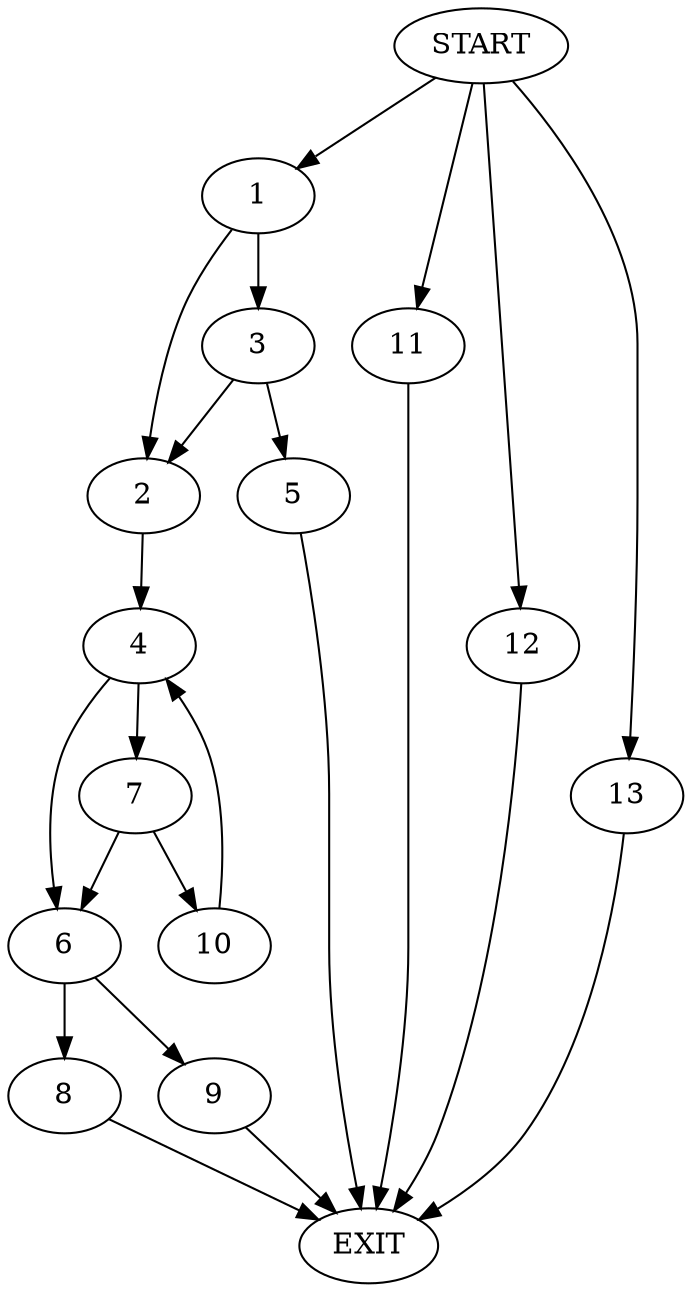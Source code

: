 digraph {
0 [label="START"]
14 [label="EXIT"]
0 -> 1
1 -> 2
1 -> 3
2 -> 4
3 -> 2
3 -> 5
5 -> 14
4 -> 6
4 -> 7
6 -> 8
6 -> 9
7 -> 6
7 -> 10
10 -> 4
8 -> 14
9 -> 14
0 -> 11
11 -> 14
0 -> 12
12 -> 14
0 -> 13
13 -> 14
}
